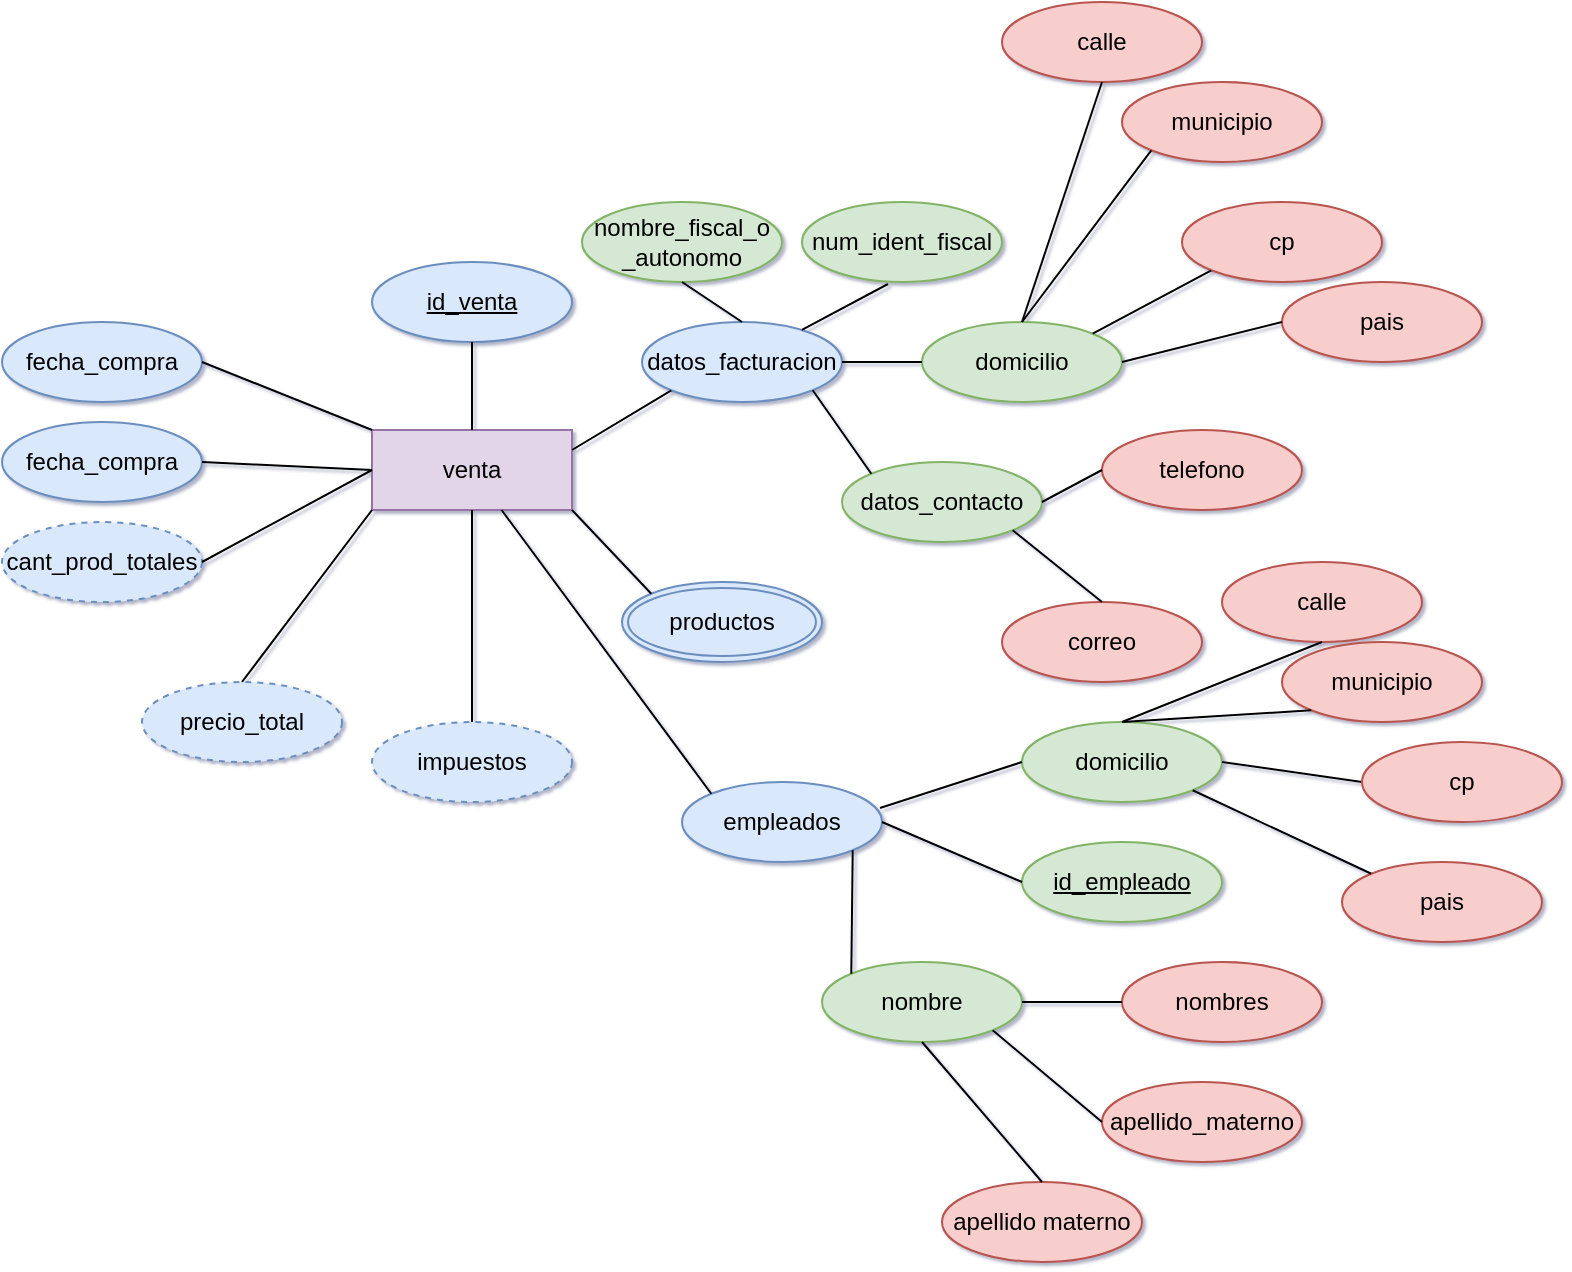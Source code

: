 <mxfile version="13.0.3" type="device"><diagram id="kTfk0wZ79kY5h69twrYB" name="Página-1"><mxGraphModel dx="862" dy="499" grid="1" gridSize="10" guides="1" tooltips="1" connect="1" arrows="1" fold="1" page="1" pageScale="1" pageWidth="1169" pageHeight="827" math="0" shadow="1"><root><mxCell id="0"/><mxCell id="1" parent="0"/><mxCell id="ivG2yLTMZ2k9q04BgL54-7" value="venta" style="whiteSpace=wrap;html=1;align=center;fillColor=#e1d5e7;strokeColor=#9673a6;" vertex="1" parent="1"><mxGeometry x="535" y="394" width="100" height="40" as="geometry"/></mxCell><mxCell id="ivG2yLTMZ2k9q04BgL54-8" value="id_venta" style="ellipse;whiteSpace=wrap;html=1;align=center;fontStyle=4;fillColor=#dae8fc;strokeColor=#6c8ebf;" vertex="1" parent="1"><mxGeometry x="535" y="310" width="100" height="40" as="geometry"/></mxCell><mxCell id="ivG2yLTMZ2k9q04BgL54-9" value="" style="endArrow=none;html=1;rounded=0;exitX=0.5;exitY=0;exitDx=0;exitDy=0;entryX=0.5;entryY=1;entryDx=0;entryDy=0;" edge="1" parent="1" source="ivG2yLTMZ2k9q04BgL54-7" target="ivG2yLTMZ2k9q04BgL54-8"><mxGeometry relative="1" as="geometry"><mxPoint x="540" y="450" as="sourcePoint"/><mxPoint x="700" y="450" as="targetPoint"/></mxGeometry></mxCell><mxCell id="ivG2yLTMZ2k9q04BgL54-10" value="datos_facturacion" style="ellipse;whiteSpace=wrap;html=1;align=center;fillColor=#dae8fc;strokeColor=#6c8ebf;" vertex="1" parent="1"><mxGeometry x="670" y="340" width="100" height="40" as="geometry"/></mxCell><mxCell id="ivG2yLTMZ2k9q04BgL54-11" value="" style="endArrow=none;html=1;rounded=0;exitX=1;exitY=0.25;exitDx=0;exitDy=0;entryX=0;entryY=1;entryDx=0;entryDy=0;" edge="1" parent="1" source="ivG2yLTMZ2k9q04BgL54-7" target="ivG2yLTMZ2k9q04BgL54-10"><mxGeometry relative="1" as="geometry"><mxPoint x="670" y="436" as="sourcePoint"/><mxPoint x="670" y="392" as="targetPoint"/></mxGeometry></mxCell><mxCell id="ivG2yLTMZ2k9q04BgL54-12" value="nombre_fiscal_o _autonomo" style="ellipse;whiteSpace=wrap;html=1;align=center;fillColor=#d5e8d4;strokeColor=#82b366;" vertex="1" parent="1"><mxGeometry x="640" y="280" width="100" height="40" as="geometry"/></mxCell><mxCell id="ivG2yLTMZ2k9q04BgL54-13" value="" style="endArrow=none;html=1;rounded=0;exitX=0.5;exitY=0;exitDx=0;exitDy=0;entryX=0.5;entryY=1;entryDx=0;entryDy=0;" edge="1" parent="1" source="ivG2yLTMZ2k9q04BgL54-10" target="ivG2yLTMZ2k9q04BgL54-12"><mxGeometry relative="1" as="geometry"><mxPoint x="850" y="310" as="sourcePoint"/><mxPoint x="1010" y="310" as="targetPoint"/></mxGeometry></mxCell><mxCell id="ivG2yLTMZ2k9q04BgL54-14" value="num_ident_fiscal" style="ellipse;whiteSpace=wrap;html=1;align=center;fillColor=#d5e8d4;strokeColor=#82b366;" vertex="1" parent="1"><mxGeometry x="750" y="280" width="100" height="40" as="geometry"/></mxCell><mxCell id="ivG2yLTMZ2k9q04BgL54-15" value="" style="endArrow=none;html=1;rounded=0;entryX=0.43;entryY=1.025;entryDx=0;entryDy=0;entryPerimeter=0;" edge="1" parent="1" source="ivG2yLTMZ2k9q04BgL54-10" target="ivG2yLTMZ2k9q04BgL54-14"><mxGeometry relative="1" as="geometry"><mxPoint x="730" y="420" as="sourcePoint"/><mxPoint x="890" y="420" as="targetPoint"/></mxGeometry></mxCell><mxCell id="ivG2yLTMZ2k9q04BgL54-16" value="domicilio" style="ellipse;whiteSpace=wrap;html=1;align=center;fillColor=#d5e8d4;strokeColor=#82b366;" vertex="1" parent="1"><mxGeometry x="810" y="340" width="100" height="40" as="geometry"/></mxCell><mxCell id="ivG2yLTMZ2k9q04BgL54-17" value="" style="endArrow=none;html=1;rounded=0;exitX=1;exitY=0.5;exitDx=0;exitDy=0;entryX=0;entryY=0.5;entryDx=0;entryDy=0;" edge="1" parent="1" source="ivG2yLTMZ2k9q04BgL54-10" target="ivG2yLTMZ2k9q04BgL54-16"><mxGeometry relative="1" as="geometry"><mxPoint x="610" y="430" as="sourcePoint"/><mxPoint x="770" y="430" as="targetPoint"/></mxGeometry></mxCell><mxCell id="ivG2yLTMZ2k9q04BgL54-18" value="cp" style="ellipse;whiteSpace=wrap;html=1;align=center;fillColor=#f8cecc;strokeColor=#b85450;" vertex="1" parent="1"><mxGeometry x="940" y="280" width="100" height="40" as="geometry"/></mxCell><mxCell id="ivG2yLTMZ2k9q04BgL54-19" value="telefono" style="ellipse;whiteSpace=wrap;html=1;align=center;fillColor=#f8cecc;strokeColor=#b85450;" vertex="1" parent="1"><mxGeometry x="900" y="394" width="100" height="40" as="geometry"/></mxCell><mxCell id="ivG2yLTMZ2k9q04BgL54-20" value="correo" style="ellipse;whiteSpace=wrap;html=1;align=center;fillColor=#f8cecc;strokeColor=#b85450;" vertex="1" parent="1"><mxGeometry x="850" y="480" width="100" height="40" as="geometry"/></mxCell><mxCell id="ivG2yLTMZ2k9q04BgL54-22" value="datos_contacto" style="ellipse;whiteSpace=wrap;html=1;align=center;fillColor=#d5e8d4;strokeColor=#82b366;" vertex="1" parent="1"><mxGeometry x="770" y="410" width="100" height="40" as="geometry"/></mxCell><mxCell id="ivG2yLTMZ2k9q04BgL54-23" value="" style="endArrow=none;html=1;rounded=0;exitX=1;exitY=1;exitDx=0;exitDy=0;entryX=0;entryY=0;entryDx=0;entryDy=0;" edge="1" parent="1" source="ivG2yLTMZ2k9q04BgL54-10" target="ivG2yLTMZ2k9q04BgL54-22"><mxGeometry relative="1" as="geometry"><mxPoint x="810" y="440" as="sourcePoint"/><mxPoint x="970" y="440" as="targetPoint"/></mxGeometry></mxCell><mxCell id="ivG2yLTMZ2k9q04BgL54-24" value="" style="endArrow=none;html=1;rounded=0;exitX=1;exitY=0.5;exitDx=0;exitDy=0;entryX=0;entryY=0.5;entryDx=0;entryDy=0;" edge="1" parent="1" source="ivG2yLTMZ2k9q04BgL54-22" target="ivG2yLTMZ2k9q04BgL54-19"><mxGeometry relative="1" as="geometry"><mxPoint x="810" y="440" as="sourcePoint"/><mxPoint x="970" y="440" as="targetPoint"/></mxGeometry></mxCell><mxCell id="ivG2yLTMZ2k9q04BgL54-25" value="" style="endArrow=none;html=1;rounded=0;exitX=1;exitY=1;exitDx=0;exitDy=0;entryX=0.5;entryY=0;entryDx=0;entryDy=0;" edge="1" parent="1" source="ivG2yLTMZ2k9q04BgL54-22" target="ivG2yLTMZ2k9q04BgL54-20"><mxGeometry relative="1" as="geometry"><mxPoint x="810" y="440" as="sourcePoint"/><mxPoint x="970" y="440" as="targetPoint"/></mxGeometry></mxCell><mxCell id="ivG2yLTMZ2k9q04BgL54-26" value="municipio" style="ellipse;whiteSpace=wrap;html=1;align=center;fillColor=#f8cecc;strokeColor=#b85450;" vertex="1" parent="1"><mxGeometry x="910" y="220" width="100" height="40" as="geometry"/></mxCell><mxCell id="ivG2yLTMZ2k9q04BgL54-28" value="calle" style="ellipse;whiteSpace=wrap;html=1;align=center;fillColor=#f8cecc;strokeColor=#b85450;" vertex="1" parent="1"><mxGeometry x="850" y="180" width="100" height="40" as="geometry"/></mxCell><mxCell id="ivG2yLTMZ2k9q04BgL54-29" value="pais" style="ellipse;whiteSpace=wrap;html=1;align=center;fillColor=#f8cecc;strokeColor=#b85450;" vertex="1" parent="1"><mxGeometry x="990" y="320" width="100" height="40" as="geometry"/></mxCell><mxCell id="ivG2yLTMZ2k9q04BgL54-53" value="" style="endArrow=none;html=1;rounded=0;exitX=0.5;exitY=1;exitDx=0;exitDy=0;entryX=0.5;entryY=0;entryDx=0;entryDy=0;" edge="1" parent="1" source="ivG2yLTMZ2k9q04BgL54-28" target="ivG2yLTMZ2k9q04BgL54-16"><mxGeometry relative="1" as="geometry"><mxPoint x="740" y="330" as="sourcePoint"/><mxPoint x="900" y="330" as="targetPoint"/></mxGeometry></mxCell><mxCell id="ivG2yLTMZ2k9q04BgL54-54" value="" style="endArrow=none;html=1;rounded=0;exitX=0;exitY=1;exitDx=0;exitDy=0;entryX=0.5;entryY=0;entryDx=0;entryDy=0;" edge="1" parent="1" source="ivG2yLTMZ2k9q04BgL54-26" target="ivG2yLTMZ2k9q04BgL54-16"><mxGeometry relative="1" as="geometry"><mxPoint x="910" y="230" as="sourcePoint"/><mxPoint x="870" y="350" as="targetPoint"/></mxGeometry></mxCell><mxCell id="ivG2yLTMZ2k9q04BgL54-56" value="" style="endArrow=none;html=1;rounded=0;exitX=0;exitY=1;exitDx=0;exitDy=0;entryX=1;entryY=0;entryDx=0;entryDy=0;" edge="1" parent="1" source="ivG2yLTMZ2k9q04BgL54-18" target="ivG2yLTMZ2k9q04BgL54-16"><mxGeometry relative="1" as="geometry"><mxPoint x="934.645" y="264.142" as="sourcePoint"/><mxPoint x="870" y="350" as="targetPoint"/></mxGeometry></mxCell><mxCell id="ivG2yLTMZ2k9q04BgL54-57" value="" style="endArrow=none;html=1;rounded=0;exitX=0;exitY=0.5;exitDx=0;exitDy=0;entryX=1;entryY=0.5;entryDx=0;entryDy=0;" edge="1" parent="1" source="ivG2yLTMZ2k9q04BgL54-29" target="ivG2yLTMZ2k9q04BgL54-16"><mxGeometry relative="1" as="geometry"><mxPoint x="944.645" y="274.142" as="sourcePoint"/><mxPoint x="880" y="360" as="targetPoint"/></mxGeometry></mxCell><mxCell id="ivG2yLTMZ2k9q04BgL54-59" value="productos" style="ellipse;shape=doubleEllipse;margin=3;whiteSpace=wrap;html=1;align=center;fillColor=#dae8fc;strokeColor=#6c8ebf;" vertex="1" parent="1"><mxGeometry x="660" y="470" width="100" height="40" as="geometry"/></mxCell><mxCell id="ivG2yLTMZ2k9q04BgL54-60" value="" style="endArrow=none;html=1;rounded=0;exitX=1;exitY=1;exitDx=0;exitDy=0;entryX=0;entryY=0;entryDx=0;entryDy=0;" edge="1" parent="1" source="ivG2yLTMZ2k9q04BgL54-7" target="ivG2yLTMZ2k9q04BgL54-59"><mxGeometry relative="1" as="geometry"><mxPoint x="550" y="560" as="sourcePoint"/><mxPoint x="710" y="560" as="targetPoint"/></mxGeometry></mxCell><mxCell id="ivG2yLTMZ2k9q04BgL54-62" value="precio_total" style="ellipse;whiteSpace=wrap;html=1;align=center;dashed=1;fillColor=#dae8fc;strokeColor=#6c8ebf;" vertex="1" parent="1"><mxGeometry x="420" y="520" width="100" height="40" as="geometry"/></mxCell><mxCell id="ivG2yLTMZ2k9q04BgL54-64" value="" style="endArrow=none;html=1;rounded=0;entryX=0.5;entryY=0;entryDx=0;entryDy=0;exitX=0;exitY=1;exitDx=0;exitDy=0;" edge="1" parent="1" source="ivG2yLTMZ2k9q04BgL54-7" target="ivG2yLTMZ2k9q04BgL54-62"><mxGeometry relative="1" as="geometry"><mxPoint x="540" y="420" as="sourcePoint"/><mxPoint x="700" y="420" as="targetPoint"/></mxGeometry></mxCell><mxCell id="ivG2yLTMZ2k9q04BgL54-65" value="cant_prod_totales" style="ellipse;whiteSpace=wrap;html=1;align=center;dashed=1;fillColor=#dae8fc;strokeColor=#6c8ebf;" vertex="1" parent="1"><mxGeometry x="350" y="440" width="100" height="40" as="geometry"/></mxCell><mxCell id="ivG2yLTMZ2k9q04BgL54-66" value="" style="endArrow=none;html=1;rounded=0;exitX=0;exitY=0.5;exitDx=0;exitDy=0;entryX=1;entryY=0.5;entryDx=0;entryDy=0;" edge="1" parent="1" source="ivG2yLTMZ2k9q04BgL54-7" target="ivG2yLTMZ2k9q04BgL54-65"><mxGeometry relative="1" as="geometry"><mxPoint x="360" y="560" as="sourcePoint"/><mxPoint x="520" y="560" as="targetPoint"/></mxGeometry></mxCell><mxCell id="ivG2yLTMZ2k9q04BgL54-67" value="impuestos" style="ellipse;whiteSpace=wrap;html=1;align=center;dashed=1;fillColor=#dae8fc;strokeColor=#6c8ebf;" vertex="1" parent="1"><mxGeometry x="535" y="540" width="100" height="40" as="geometry"/></mxCell><mxCell id="ivG2yLTMZ2k9q04BgL54-69" value="" style="endArrow=none;html=1;rounded=0;exitX=0.5;exitY=1;exitDx=0;exitDy=0;entryX=0.5;entryY=0;entryDx=0;entryDy=0;" edge="1" parent="1" source="ivG2yLTMZ2k9q04BgL54-7" target="ivG2yLTMZ2k9q04BgL54-67"><mxGeometry relative="1" as="geometry"><mxPoint x="520" y="520" as="sourcePoint"/><mxPoint x="680" y="520" as="targetPoint"/></mxGeometry></mxCell><mxCell id="ivG2yLTMZ2k9q04BgL54-70" value="fecha_compra" style="ellipse;whiteSpace=wrap;html=1;align=center;fillColor=#dae8fc;strokeColor=#6c8ebf;" vertex="1" parent="1"><mxGeometry x="350" y="390" width="100" height="40" as="geometry"/></mxCell><mxCell id="ivG2yLTMZ2k9q04BgL54-71" value="" style="endArrow=none;html=1;rounded=0;exitX=1;exitY=0.5;exitDx=0;exitDy=0;entryX=0;entryY=0.5;entryDx=0;entryDy=0;" edge="1" parent="1" source="ivG2yLTMZ2k9q04BgL54-70" target="ivG2yLTMZ2k9q04BgL54-7"><mxGeometry relative="1" as="geometry"><mxPoint x="450" y="510" as="sourcePoint"/><mxPoint x="610" y="510" as="targetPoint"/></mxGeometry></mxCell><mxCell id="ivG2yLTMZ2k9q04BgL54-72" value="fecha_compra" style="ellipse;whiteSpace=wrap;html=1;align=center;fillColor=#dae8fc;strokeColor=#6c8ebf;" vertex="1" parent="1"><mxGeometry x="350" y="340" width="100" height="40" as="geometry"/></mxCell><mxCell id="ivG2yLTMZ2k9q04BgL54-73" value="" style="endArrow=none;html=1;rounded=0;entryX=0;entryY=0;entryDx=0;entryDy=0;" edge="1" parent="1" target="ivG2yLTMZ2k9q04BgL54-7"><mxGeometry relative="1" as="geometry"><mxPoint x="450" y="360" as="sourcePoint"/><mxPoint x="610" y="360" as="targetPoint"/></mxGeometry></mxCell><mxCell id="ivG2yLTMZ2k9q04BgL54-74" value="empleados" style="ellipse;whiteSpace=wrap;html=1;align=center;fillColor=#dae8fc;strokeColor=#6c8ebf;" vertex="1" parent="1"><mxGeometry x="690" y="570" width="100" height="40" as="geometry"/></mxCell><mxCell id="ivG2yLTMZ2k9q04BgL54-75" value="" style="endArrow=none;html=1;rounded=0;entryX=0;entryY=0;entryDx=0;entryDy=0;" edge="1" parent="1" source="ivG2yLTMZ2k9q04BgL54-7" target="ivG2yLTMZ2k9q04BgL54-74"><mxGeometry relative="1" as="geometry"><mxPoint x="630" y="590" as="sourcePoint"/><mxPoint x="790" y="590" as="targetPoint"/></mxGeometry></mxCell><mxCell id="ivG2yLTMZ2k9q04BgL54-78" value="id_empleado" style="ellipse;whiteSpace=wrap;html=1;align=center;fontStyle=4;fillColor=#d5e8d4;strokeColor=#82b366;" vertex="1" parent="1"><mxGeometry x="860" y="600" width="100" height="40" as="geometry"/></mxCell><mxCell id="ivG2yLTMZ2k9q04BgL54-79" value="nombre" style="ellipse;whiteSpace=wrap;html=1;align=center;fillColor=#d5e8d4;strokeColor=#82b366;" vertex="1" parent="1"><mxGeometry x="760" y="660" width="100" height="40" as="geometry"/></mxCell><mxCell id="ivG2yLTMZ2k9q04BgL54-82" value="nombres" style="ellipse;whiteSpace=wrap;html=1;align=center;fillColor=#f8cecc;strokeColor=#b85450;" vertex="1" parent="1"><mxGeometry x="910" y="660" width="100" height="40" as="geometry"/></mxCell><mxCell id="ivG2yLTMZ2k9q04BgL54-83" value="apellido_materno" style="ellipse;whiteSpace=wrap;html=1;align=center;fillColor=#f8cecc;strokeColor=#b85450;" vertex="1" parent="1"><mxGeometry x="900" y="720" width="100" height="40" as="geometry"/></mxCell><mxCell id="ivG2yLTMZ2k9q04BgL54-84" value="apellido materno" style="ellipse;whiteSpace=wrap;html=1;align=center;fillColor=#f8cecc;strokeColor=#b85450;" vertex="1" parent="1"><mxGeometry x="820" y="770" width="100" height="40" as="geometry"/></mxCell><mxCell id="ivG2yLTMZ2k9q04BgL54-85" value="" style="endArrow=none;html=1;rounded=0;entryX=0;entryY=0.5;entryDx=0;entryDy=0;exitX=1;exitY=0.5;exitDx=0;exitDy=0;" edge="1" parent="1" source="ivG2yLTMZ2k9q04BgL54-79" target="ivG2yLTMZ2k9q04BgL54-82"><mxGeometry relative="1" as="geometry"><mxPoint x="690" y="670" as="sourcePoint"/><mxPoint x="850" y="670" as="targetPoint"/></mxGeometry></mxCell><mxCell id="ivG2yLTMZ2k9q04BgL54-86" value="" style="endArrow=none;html=1;rounded=0;entryX=0;entryY=0.5;entryDx=0;entryDy=0;exitX=1;exitY=1;exitDx=0;exitDy=0;" edge="1" parent="1" source="ivG2yLTMZ2k9q04BgL54-79" target="ivG2yLTMZ2k9q04BgL54-83"><mxGeometry relative="1" as="geometry"><mxPoint x="450" y="700" as="sourcePoint"/><mxPoint x="610" y="700" as="targetPoint"/></mxGeometry></mxCell><mxCell id="ivG2yLTMZ2k9q04BgL54-87" value="" style="endArrow=none;html=1;rounded=0;entryX=0.5;entryY=0;entryDx=0;entryDy=0;exitX=0.5;exitY=1;exitDx=0;exitDy=0;" edge="1" parent="1" source="ivG2yLTMZ2k9q04BgL54-79" target="ivG2yLTMZ2k9q04BgL54-84"><mxGeometry relative="1" as="geometry"><mxPoint x="440" y="700" as="sourcePoint"/><mxPoint x="600" y="700" as="targetPoint"/></mxGeometry></mxCell><mxCell id="ivG2yLTMZ2k9q04BgL54-88" value="" style="endArrow=none;html=1;rounded=0;entryX=0;entryY=0;entryDx=0;entryDy=0;exitX=1;exitY=1;exitDx=0;exitDy=0;" edge="1" parent="1" source="ivG2yLTMZ2k9q04BgL54-74" target="ivG2yLTMZ2k9q04BgL54-79"><mxGeometry relative="1" as="geometry"><mxPoint x="540" y="650" as="sourcePoint"/><mxPoint x="700" y="650" as="targetPoint"/></mxGeometry></mxCell><mxCell id="ivG2yLTMZ2k9q04BgL54-89" value="" style="endArrow=none;html=1;rounded=0;entryX=0;entryY=0.5;entryDx=0;entryDy=0;exitX=1;exitY=0.5;exitDx=0;exitDy=0;" edge="1" parent="1" source="ivG2yLTMZ2k9q04BgL54-74" target="ivG2yLTMZ2k9q04BgL54-78"><mxGeometry relative="1" as="geometry"><mxPoint x="785.355" y="614.142" as="sourcePoint"/><mxPoint x="834.645" y="645.858" as="targetPoint"/></mxGeometry></mxCell><mxCell id="ivG2yLTMZ2k9q04BgL54-91" value="pais" style="ellipse;whiteSpace=wrap;html=1;align=center;fillColor=#f8cecc;strokeColor=#b85450;" vertex="1" parent="1"><mxGeometry x="1020" y="610" width="100" height="40" as="geometry"/></mxCell><mxCell id="ivG2yLTMZ2k9q04BgL54-93" value="municipio" style="ellipse;whiteSpace=wrap;html=1;align=center;fillColor=#f8cecc;strokeColor=#b85450;" vertex="1" parent="1"><mxGeometry x="990" y="500" width="100" height="40" as="geometry"/></mxCell><mxCell id="ivG2yLTMZ2k9q04BgL54-94" value="calle" style="ellipse;whiteSpace=wrap;html=1;align=center;fillColor=#f8cecc;strokeColor=#b85450;" vertex="1" parent="1"><mxGeometry x="960" y="460" width="100" height="40" as="geometry"/></mxCell><mxCell id="ivG2yLTMZ2k9q04BgL54-95" value="domicilio" style="ellipse;whiteSpace=wrap;html=1;align=center;fillColor=#d5e8d4;strokeColor=#82b366;" vertex="1" parent="1"><mxGeometry x="860" y="540" width="100" height="40" as="geometry"/></mxCell><mxCell id="ivG2yLTMZ2k9q04BgL54-96" value="" style="endArrow=none;html=1;rounded=0;exitX=0.5;exitY=1;exitDx=0;exitDy=0;entryX=0.5;entryY=0;entryDx=0;entryDy=0;" edge="1" source="ivG2yLTMZ2k9q04BgL54-94" target="ivG2yLTMZ2k9q04BgL54-95" parent="1"><mxGeometry relative="1" as="geometry"><mxPoint x="900" y="564" as="sourcePoint"/><mxPoint x="1060" y="564" as="targetPoint"/></mxGeometry></mxCell><mxCell id="ivG2yLTMZ2k9q04BgL54-97" value="" style="endArrow=none;html=1;rounded=0;exitX=0;exitY=1;exitDx=0;exitDy=0;entryX=0.5;entryY=0;entryDx=0;entryDy=0;" edge="1" source="ivG2yLTMZ2k9q04BgL54-93" target="ivG2yLTMZ2k9q04BgL54-95" parent="1"><mxGeometry relative="1" as="geometry"><mxPoint x="1070" y="464" as="sourcePoint"/><mxPoint x="1030" y="584" as="targetPoint"/></mxGeometry></mxCell><mxCell id="ivG2yLTMZ2k9q04BgL54-99" value="" style="endArrow=none;html=1;rounded=0;exitX=0;exitY=0.5;exitDx=0;exitDy=0;entryX=1;entryY=0.5;entryDx=0;entryDy=0;" edge="1" source="ivG2yLTMZ2k9q04BgL54-92" target="ivG2yLTMZ2k9q04BgL54-95" parent="1"><mxGeometry relative="1" as="geometry"><mxPoint x="1104.645" y="508.142" as="sourcePoint"/><mxPoint x="1040" y="594" as="targetPoint"/></mxGeometry></mxCell><mxCell id="ivG2yLTMZ2k9q04BgL54-100" value="" style="endArrow=none;html=1;rounded=0;entryX=0;entryY=0.5;entryDx=0;entryDy=0;exitX=0.99;exitY=0.325;exitDx=0;exitDy=0;exitPerimeter=0;" edge="1" parent="1" source="ivG2yLTMZ2k9q04BgL54-74" target="ivG2yLTMZ2k9q04BgL54-95"><mxGeometry relative="1" as="geometry"><mxPoint x="800" y="600" as="sourcePoint"/><mxPoint x="870" y="630" as="targetPoint"/></mxGeometry></mxCell><mxCell id="ivG2yLTMZ2k9q04BgL54-92" value="cp" style="ellipse;whiteSpace=wrap;html=1;align=center;fillColor=#f8cecc;strokeColor=#b85450;" vertex="1" parent="1"><mxGeometry x="1030" y="550" width="100" height="40" as="geometry"/></mxCell><mxCell id="ivG2yLTMZ2k9q04BgL54-102" value="" style="endArrow=none;html=1;rounded=0;entryX=0;entryY=0;entryDx=0;entryDy=0;exitX=1;exitY=1;exitDx=0;exitDy=0;" edge="1" parent="1" source="ivG2yLTMZ2k9q04BgL54-95" target="ivG2yLTMZ2k9q04BgL54-91"><mxGeometry relative="1" as="geometry"><mxPoint x="830" y="560" as="sourcePoint"/><mxPoint x="990" y="560" as="targetPoint"/></mxGeometry></mxCell></root></mxGraphModel></diagram></mxfile>